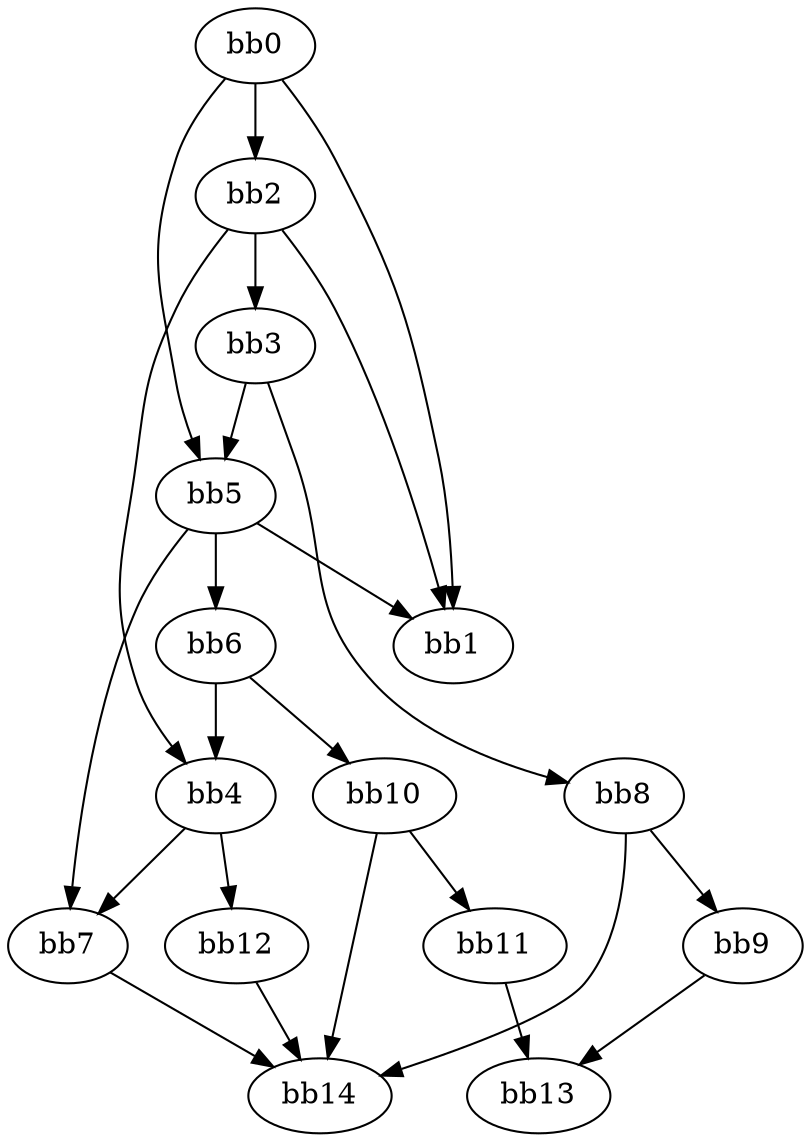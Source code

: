 digraph {
    0 [ label = "bb0\l" ]
    1 [ label = "bb1\l" ]
    2 [ label = "bb2\l" ]
    3 [ label = "bb3\l" ]
    4 [ label = "bb4\l" ]
    5 [ label = "bb5\l" ]
    6 [ label = "bb6\l" ]
    7 [ label = "bb7\l" ]
    8 [ label = "bb8\l" ]
    9 [ label = "bb9\l" ]
    10 [ label = "bb10\l" ]
    11 [ label = "bb11\l" ]
    12 [ label = "bb12\l" ]
    13 [ label = "bb13\l" ]
    14 [ label = "bb14\l" ]
    0 -> 1 [ ]
    0 -> 2 [ ]
    0 -> 5 [ ]
    2 -> 1 [ ]
    2 -> 3 [ ]
    2 -> 4 [ ]
    3 -> 5 [ ]
    3 -> 8 [ ]
    4 -> 7 [ ]
    4 -> 12 [ ]
    5 -> 1 [ ]
    5 -> 6 [ ]
    5 -> 7 [ ]
    6 -> 4 [ ]
    6 -> 10 [ ]
    7 -> 14 [ ]
    8 -> 9 [ ]
    8 -> 14 [ ]
    9 -> 13 [ ]
    10 -> 11 [ ]
    10 -> 14 [ ]
    11 -> 13 [ ]
    12 -> 14 [ ]
}


